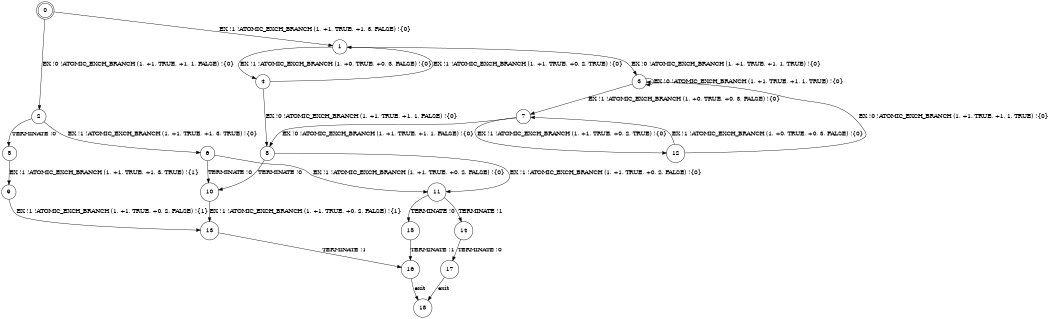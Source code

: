 digraph BCG {
size = "7, 10.5";
center = TRUE;
node [shape = circle];
0 [peripheries = 2];
0 -> 1 [label = "EX !1 !ATOMIC_EXCH_BRANCH (1, +1, TRUE, +1, 3, FALSE) !{0}"];
0 -> 2 [label = "EX !0 !ATOMIC_EXCH_BRANCH (1, +1, TRUE, +1, 1, FALSE) !{0}"];
1 -> 3 [label = "EX !0 !ATOMIC_EXCH_BRANCH (1, +1, TRUE, +1, 1, TRUE) !{0}"];
1 -> 4 [label = "EX !1 !ATOMIC_EXCH_BRANCH (1, +0, TRUE, +0, 3, FALSE) !{0}"];
2 -> 5 [label = "TERMINATE !0"];
2 -> 6 [label = "EX !1 !ATOMIC_EXCH_BRANCH (1, +1, TRUE, +1, 3, TRUE) !{0}"];
3 -> 7 [label = "EX !1 !ATOMIC_EXCH_BRANCH (1, +0, TRUE, +0, 3, FALSE) !{0}"];
3 -> 3 [label = "EX !0 !ATOMIC_EXCH_BRANCH (1, +1, TRUE, +1, 1, TRUE) !{0}"];
4 -> 8 [label = "EX !0 !ATOMIC_EXCH_BRANCH (1, +1, TRUE, +1, 1, FALSE) !{0}"];
4 -> 1 [label = "EX !1 !ATOMIC_EXCH_BRANCH (1, +1, TRUE, +0, 2, TRUE) !{0}"];
5 -> 9 [label = "EX !1 !ATOMIC_EXCH_BRANCH (1, +1, TRUE, +1, 3, TRUE) !{1}"];
6 -> 10 [label = "TERMINATE !0"];
6 -> 11 [label = "EX !1 !ATOMIC_EXCH_BRANCH (1, +1, TRUE, +0, 2, FALSE) !{0}"];
7 -> 12 [label = "EX !1 !ATOMIC_EXCH_BRANCH (1, +1, TRUE, +0, 2, TRUE) !{0}"];
7 -> 8 [label = "EX !0 !ATOMIC_EXCH_BRANCH (1, +1, TRUE, +1, 1, FALSE) !{0}"];
8 -> 10 [label = "TERMINATE !0"];
8 -> 11 [label = "EX !1 !ATOMIC_EXCH_BRANCH (1, +1, TRUE, +0, 2, FALSE) !{0}"];
9 -> 13 [label = "EX !1 !ATOMIC_EXCH_BRANCH (1, +1, TRUE, +0, 2, FALSE) !{1}"];
10 -> 13 [label = "EX !1 !ATOMIC_EXCH_BRANCH (1, +1, TRUE, +0, 2, FALSE) !{1}"];
11 -> 14 [label = "TERMINATE !1"];
11 -> 15 [label = "TERMINATE !0"];
12 -> 7 [label = "EX !1 !ATOMIC_EXCH_BRANCH (1, +0, TRUE, +0, 3, FALSE) !{0}"];
12 -> 3 [label = "EX !0 !ATOMIC_EXCH_BRANCH (1, +1, TRUE, +1, 1, TRUE) !{0}"];
13 -> 16 [label = "TERMINATE !1"];
14 -> 17 [label = "TERMINATE !0"];
15 -> 16 [label = "TERMINATE !1"];
16 -> 18 [label = "exit"];
17 -> 18 [label = "exit"];
}
